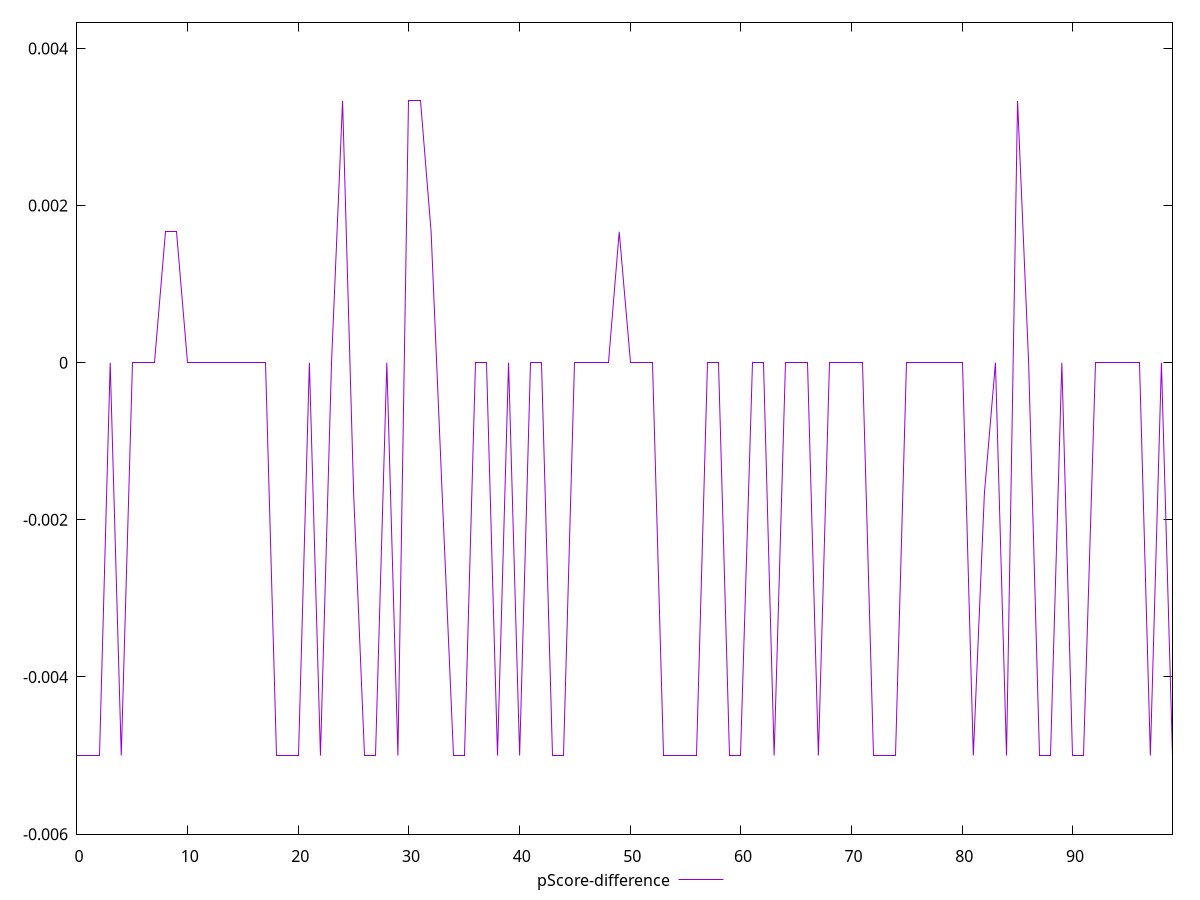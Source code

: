 reset

$pScoreDifference <<EOF
0 -0.0050000000000000044
1 -0.0050000000000000044
2 -0.0050000000000000044
3 0
4 -0.0050000000000000044
5 0
6 0
7 0
8 0.0016666666666665941
9 0.0016666666666667052
10 0
11 0
12 0
13 0
14 0
15 0
16 0
17 0
18 -0.0050000000000000044
19 -0.0050000000000000044
20 -0.0050000000000000044
21 0
22 -0.0050000000000000044
23 0
24 0.0033333333333332993
25 -0.0016666666666667052
26 -0.0050000000000000044
27 -0.0050000000000000044
28 0
29 -0.0050000000000000044
30 0.0033333333333332993
31 0.0033333333333332993
32 0.0016666666666667052
33 -0.0016666666666667052
34 -0.0050000000000000044
35 -0.0050000000000000044
36 0
37 0
38 -0.0050000000000000044
39 0
40 -0.0050000000000000044
41 0
42 0
43 -0.0050000000000000044
44 -0.0050000000000000044
45 0
46 0
47 0
48 0
49 0.0016666666666667052
50 0
51 0
52 0
53 -0.0050000000000000044
54 -0.0050000000000000044
55 -0.0050000000000000044
56 -0.0050000000000000044
57 0
58 0
59 -0.0050000000000000044
60 -0.0050000000000000044
61 0
62 0
63 -0.0050000000000000044
64 0
65 0
66 0
67 -0.0050000000000000044
68 0
69 0
70 0
71 0
72 -0.0050000000000000044
73 -0.0050000000000000044
74 -0.0050000000000000044
75 0
76 0
77 0
78 0
79 0
80 0
81 -0.0050000000000000044
82 -0.0016666666666665941
83 0
84 -0.0050000000000000044
85 0.0033333333333332993
86 0
87 -0.0050000000000000044
88 -0.0050000000000000044
89 0
90 -0.0050000000000000044
91 -0.0050000000000000044
92 0
93 0
94 0
95 0
96 0
97 -0.0050000000000000044
98 0
99 -0.0050000000000000044
EOF

set key outside below
set xrange [0:99]
set yrange [-0.0060000000000000045:0.004333333333333299]
set trange [-0.0060000000000000045:0.004333333333333299]
set terminal svg size 640, 500 enhanced background rgb 'white'
set output "reprap/unminified-css/samples/pages+cached/pScore-difference/values.svg"

plot $pScoreDifference title "pScore-difference" with line

reset
